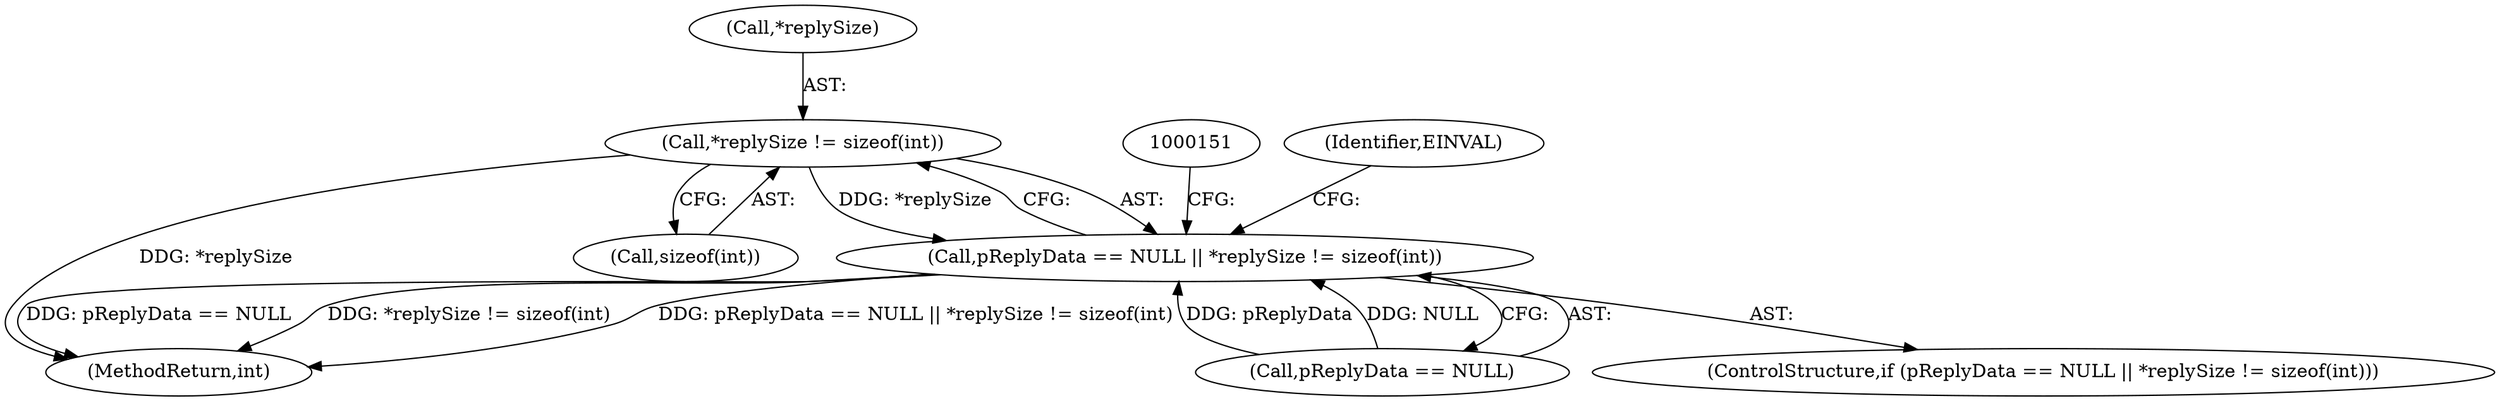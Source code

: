 digraph "0_Android_aeea52da00d210587fb3ed895de3d5f2e0264c88_3@API" {
"1000139" [label="(Call,*replySize != sizeof(int))"];
"1000135" [label="(Call,pReplyData == NULL || *replySize != sizeof(int))"];
"1000135" [label="(Call,pReplyData == NULL || *replySize != sizeof(int))"];
"1000139" [label="(Call,*replySize != sizeof(int))"];
"1000134" [label="(ControlStructure,if (pReplyData == NULL || *replySize != sizeof(int)))"];
"1000147" [label="(Identifier,EINVAL)"];
"1000555" [label="(MethodReturn,int)"];
"1000136" [label="(Call,pReplyData == NULL)"];
"1000140" [label="(Call,*replySize)"];
"1000142" [label="(Call,sizeof(int))"];
"1000139" -> "1000135"  [label="AST: "];
"1000139" -> "1000142"  [label="CFG: "];
"1000140" -> "1000139"  [label="AST: "];
"1000142" -> "1000139"  [label="AST: "];
"1000135" -> "1000139"  [label="CFG: "];
"1000139" -> "1000555"  [label="DDG: *replySize"];
"1000139" -> "1000135"  [label="DDG: *replySize"];
"1000135" -> "1000134"  [label="AST: "];
"1000135" -> "1000136"  [label="CFG: "];
"1000136" -> "1000135"  [label="AST: "];
"1000147" -> "1000135"  [label="CFG: "];
"1000151" -> "1000135"  [label="CFG: "];
"1000135" -> "1000555"  [label="DDG: *replySize != sizeof(int)"];
"1000135" -> "1000555"  [label="DDG: pReplyData == NULL || *replySize != sizeof(int)"];
"1000135" -> "1000555"  [label="DDG: pReplyData == NULL"];
"1000136" -> "1000135"  [label="DDG: pReplyData"];
"1000136" -> "1000135"  [label="DDG: NULL"];
}
